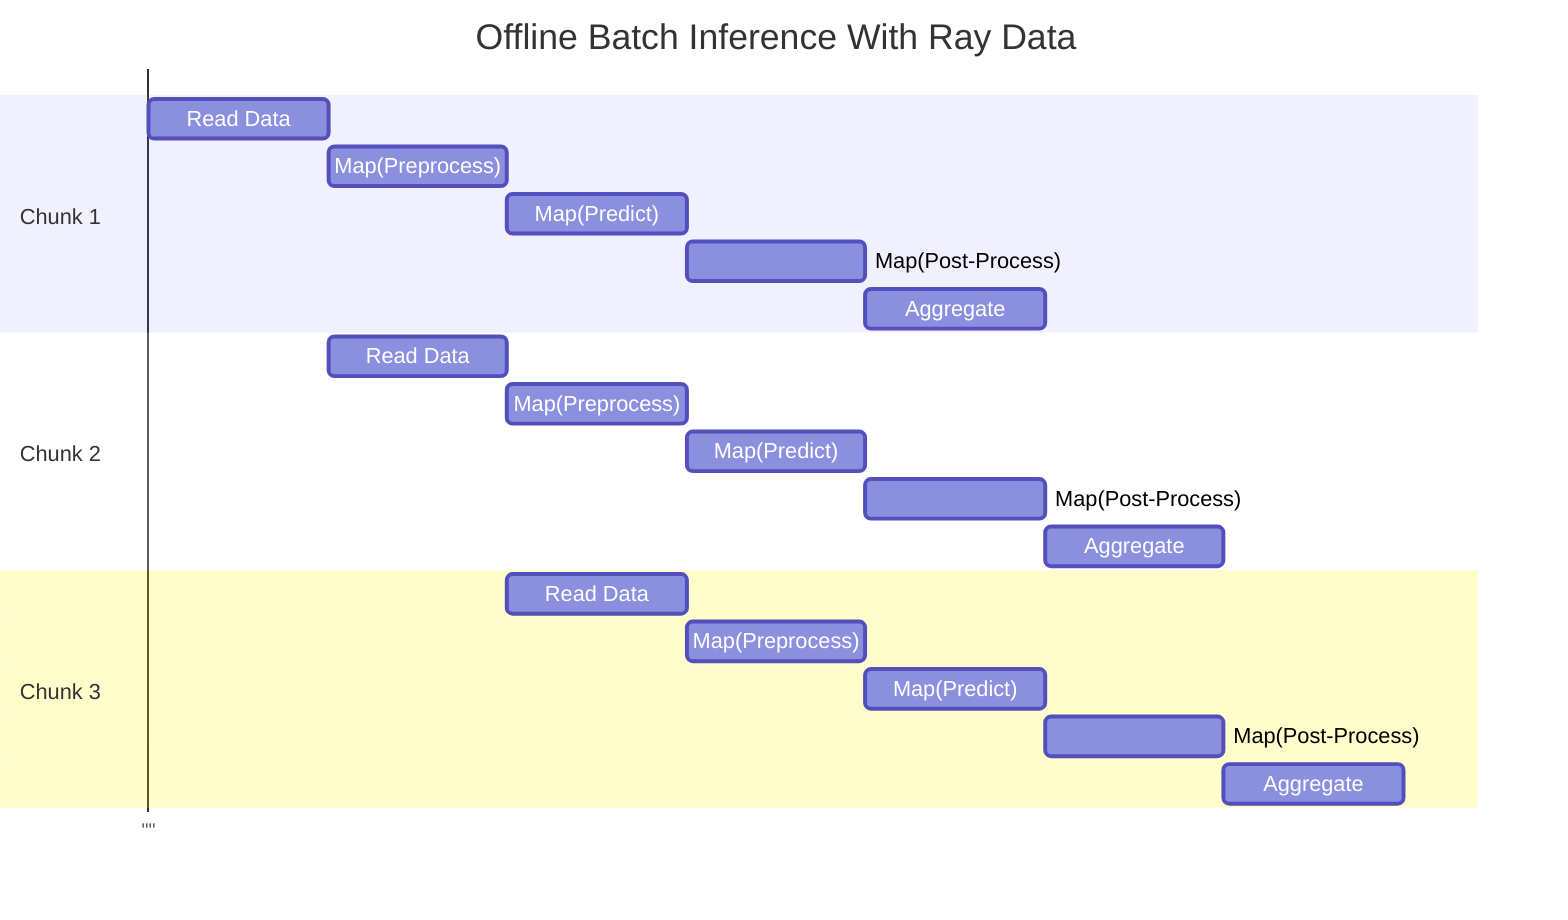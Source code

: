 gantt
    title Offline Batch Inference With Ray Data
    dateFormat  YYYY-MM-DD
    axisFormat  ""
    tickInterval 10day
    section Chunk 1
    Read Data         :a1, 2021-01-01, 1d
    Map(Preprocess)   :a2, 2021-01-02, 1d
    Map(Predict)      :a3, 2021-01-03, 1d
    Map(Post-Process) :a4, 2021-01-04, 1d
    Aggregate         :a6, 2021-01-05, 1d
    section Chunk 2
    Read Data         :b1, 2021-01-02, 1d
    Map(Preprocess)   :b2, 2021-01-03, 1d
    Map(Predict)      :b3, 2021-01-04, 1d
    Map(Post-Process) :b4, 2021-01-05, 1d
    Aggregate         :b6, 2021-01-06, 1d
    section Chunk 3
    Read Data         :c1, 2021-01-03, 1d
    Map(Preprocess)   :c2, 2021-01-04, 1d
    Map(Predict)      :c3, 2021-01-05, 1d
    Map(Post-Process) :c4, 2021-01-06, 1d
    Aggregate         :c6, 2021-01-07, 1d